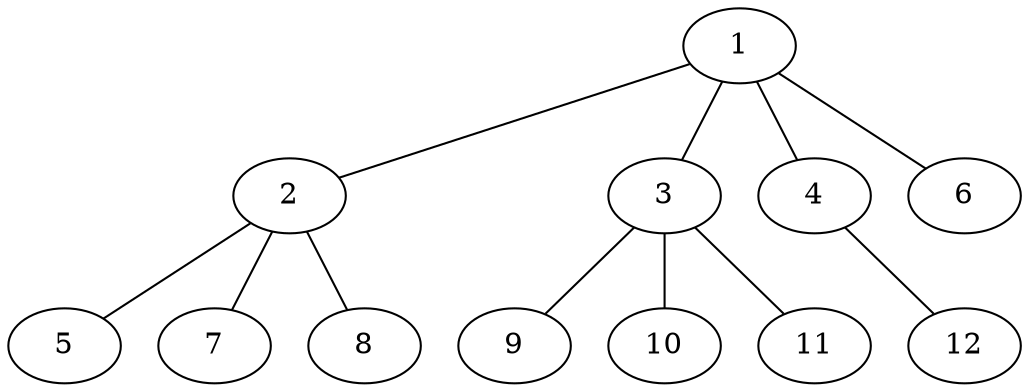 graph molecule_2135 {
	1	 [chem=C];
	2	 [chem=C];
	1 -- 2	 [valence=1];
	3	 [chem=C];
	1 -- 3	 [valence=1];
	4	 [chem=O];
	1 -- 4	 [valence=1];
	6	 [chem=H];
	1 -- 6	 [valence=1];
	5	 [chem=Cl];
	2 -- 5	 [valence=1];
	7	 [chem=H];
	2 -- 7	 [valence=1];
	8	 [chem=H];
	2 -- 8	 [valence=1];
	9	 [chem=H];
	3 -- 9	 [valence=1];
	10	 [chem=H];
	3 -- 10	 [valence=1];
	11	 [chem=H];
	3 -- 11	 [valence=1];
	12	 [chem=H];
	4 -- 12	 [valence=1];
}
